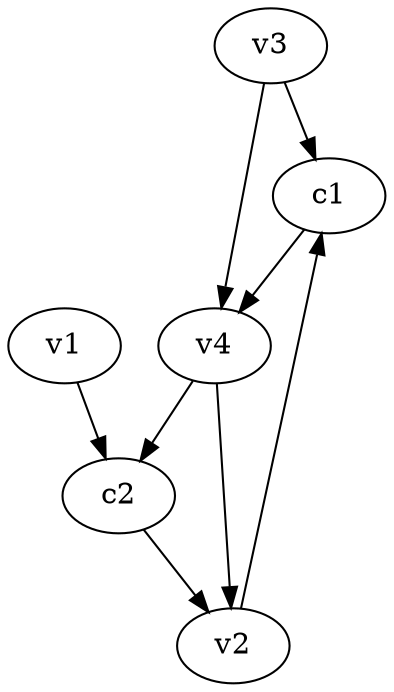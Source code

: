 strict digraph  {
c1;
c2;
v1;
v2;
v3;
v4;
c1 -> v4  [weight=1];
c2 -> v2  [weight=1];
v1 -> c2  [weight=1];
v2 -> c1  [weight=1];
v3 -> c1  [weight=1];
v3 -> v4  [weight=1];
v4 -> c2  [weight=1];
v4 -> v2  [weight=1];
}
